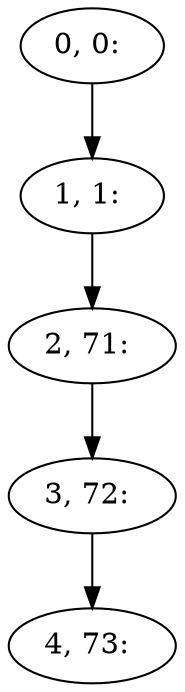 digraph G {
0[label="0, 0: "];
1[label="1, 1: "];
2[label="2, 71: "];
3[label="3, 72: "];
4[label="4, 73: "];
0->1 ;
1->2 ;
2->3 ;
3->4 ;
}
